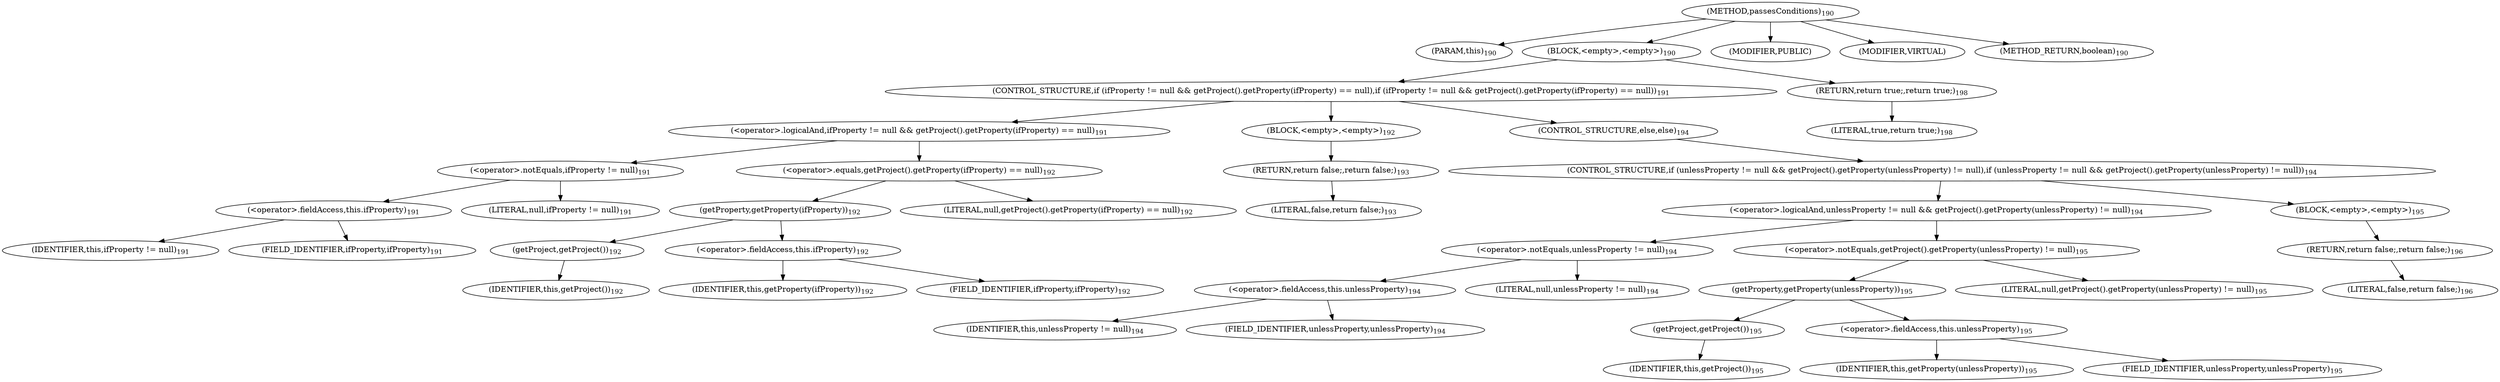digraph "passesConditions" {  
"231" [label = <(METHOD,passesConditions)<SUB>190</SUB>> ]
"29" [label = <(PARAM,this)<SUB>190</SUB>> ]
"232" [label = <(BLOCK,&lt;empty&gt;,&lt;empty&gt;)<SUB>190</SUB>> ]
"233" [label = <(CONTROL_STRUCTURE,if (ifProperty != null &amp;&amp; getProject().getProperty(ifProperty) == null),if (ifProperty != null &amp;&amp; getProject().getProperty(ifProperty) == null))<SUB>191</SUB>> ]
"234" [label = <(&lt;operator&gt;.logicalAnd,ifProperty != null &amp;&amp; getProject().getProperty(ifProperty) == null)<SUB>191</SUB>> ]
"235" [label = <(&lt;operator&gt;.notEquals,ifProperty != null)<SUB>191</SUB>> ]
"236" [label = <(&lt;operator&gt;.fieldAccess,this.ifProperty)<SUB>191</SUB>> ]
"237" [label = <(IDENTIFIER,this,ifProperty != null)<SUB>191</SUB>> ]
"238" [label = <(FIELD_IDENTIFIER,ifProperty,ifProperty)<SUB>191</SUB>> ]
"239" [label = <(LITERAL,null,ifProperty != null)<SUB>191</SUB>> ]
"240" [label = <(&lt;operator&gt;.equals,getProject().getProperty(ifProperty) == null)<SUB>192</SUB>> ]
"241" [label = <(getProperty,getProperty(ifProperty))<SUB>192</SUB>> ]
"242" [label = <(getProject,getProject())<SUB>192</SUB>> ]
"28" [label = <(IDENTIFIER,this,getProject())<SUB>192</SUB>> ]
"243" [label = <(&lt;operator&gt;.fieldAccess,this.ifProperty)<SUB>192</SUB>> ]
"244" [label = <(IDENTIFIER,this,getProperty(ifProperty))<SUB>192</SUB>> ]
"245" [label = <(FIELD_IDENTIFIER,ifProperty,ifProperty)<SUB>192</SUB>> ]
"246" [label = <(LITERAL,null,getProject().getProperty(ifProperty) == null)<SUB>192</SUB>> ]
"247" [label = <(BLOCK,&lt;empty&gt;,&lt;empty&gt;)<SUB>192</SUB>> ]
"248" [label = <(RETURN,return false;,return false;)<SUB>193</SUB>> ]
"249" [label = <(LITERAL,false,return false;)<SUB>193</SUB>> ]
"250" [label = <(CONTROL_STRUCTURE,else,else)<SUB>194</SUB>> ]
"251" [label = <(CONTROL_STRUCTURE,if (unlessProperty != null &amp;&amp; getProject().getProperty(unlessProperty) != null),if (unlessProperty != null &amp;&amp; getProject().getProperty(unlessProperty) != null))<SUB>194</SUB>> ]
"252" [label = <(&lt;operator&gt;.logicalAnd,unlessProperty != null &amp;&amp; getProject().getProperty(unlessProperty) != null)<SUB>194</SUB>> ]
"253" [label = <(&lt;operator&gt;.notEquals,unlessProperty != null)<SUB>194</SUB>> ]
"254" [label = <(&lt;operator&gt;.fieldAccess,this.unlessProperty)<SUB>194</SUB>> ]
"255" [label = <(IDENTIFIER,this,unlessProperty != null)<SUB>194</SUB>> ]
"256" [label = <(FIELD_IDENTIFIER,unlessProperty,unlessProperty)<SUB>194</SUB>> ]
"257" [label = <(LITERAL,null,unlessProperty != null)<SUB>194</SUB>> ]
"258" [label = <(&lt;operator&gt;.notEquals,getProject().getProperty(unlessProperty) != null)<SUB>195</SUB>> ]
"259" [label = <(getProperty,getProperty(unlessProperty))<SUB>195</SUB>> ]
"260" [label = <(getProject,getProject())<SUB>195</SUB>> ]
"30" [label = <(IDENTIFIER,this,getProject())<SUB>195</SUB>> ]
"261" [label = <(&lt;operator&gt;.fieldAccess,this.unlessProperty)<SUB>195</SUB>> ]
"262" [label = <(IDENTIFIER,this,getProperty(unlessProperty))<SUB>195</SUB>> ]
"263" [label = <(FIELD_IDENTIFIER,unlessProperty,unlessProperty)<SUB>195</SUB>> ]
"264" [label = <(LITERAL,null,getProject().getProperty(unlessProperty) != null)<SUB>195</SUB>> ]
"265" [label = <(BLOCK,&lt;empty&gt;,&lt;empty&gt;)<SUB>195</SUB>> ]
"266" [label = <(RETURN,return false;,return false;)<SUB>196</SUB>> ]
"267" [label = <(LITERAL,false,return false;)<SUB>196</SUB>> ]
"268" [label = <(RETURN,return true;,return true;)<SUB>198</SUB>> ]
"269" [label = <(LITERAL,true,return true;)<SUB>198</SUB>> ]
"270" [label = <(MODIFIER,PUBLIC)> ]
"271" [label = <(MODIFIER,VIRTUAL)> ]
"272" [label = <(METHOD_RETURN,boolean)<SUB>190</SUB>> ]
  "231" -> "29" 
  "231" -> "232" 
  "231" -> "270" 
  "231" -> "271" 
  "231" -> "272" 
  "232" -> "233" 
  "232" -> "268" 
  "233" -> "234" 
  "233" -> "247" 
  "233" -> "250" 
  "234" -> "235" 
  "234" -> "240" 
  "235" -> "236" 
  "235" -> "239" 
  "236" -> "237" 
  "236" -> "238" 
  "240" -> "241" 
  "240" -> "246" 
  "241" -> "242" 
  "241" -> "243" 
  "242" -> "28" 
  "243" -> "244" 
  "243" -> "245" 
  "247" -> "248" 
  "248" -> "249" 
  "250" -> "251" 
  "251" -> "252" 
  "251" -> "265" 
  "252" -> "253" 
  "252" -> "258" 
  "253" -> "254" 
  "253" -> "257" 
  "254" -> "255" 
  "254" -> "256" 
  "258" -> "259" 
  "258" -> "264" 
  "259" -> "260" 
  "259" -> "261" 
  "260" -> "30" 
  "261" -> "262" 
  "261" -> "263" 
  "265" -> "266" 
  "266" -> "267" 
  "268" -> "269" 
}
